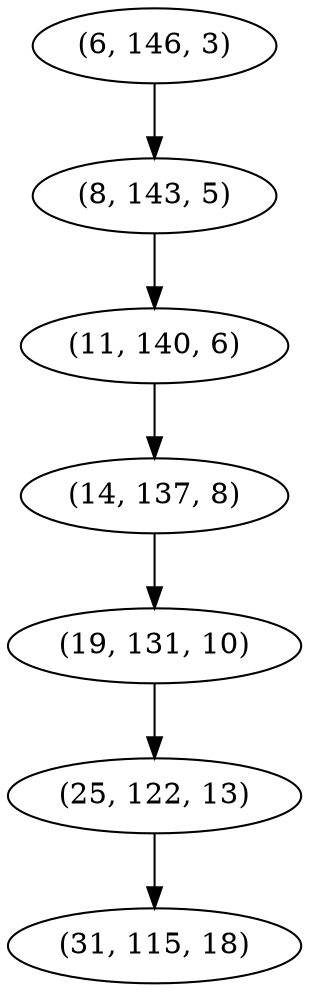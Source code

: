 digraph tree {
    "(6, 146, 3)";
    "(8, 143, 5)";
    "(11, 140, 6)";
    "(14, 137, 8)";
    "(19, 131, 10)";
    "(25, 122, 13)";
    "(31, 115, 18)";
    "(6, 146, 3)" -> "(8, 143, 5)";
    "(8, 143, 5)" -> "(11, 140, 6)";
    "(11, 140, 6)" -> "(14, 137, 8)";
    "(14, 137, 8)" -> "(19, 131, 10)";
    "(19, 131, 10)" -> "(25, 122, 13)";
    "(25, 122, 13)" -> "(31, 115, 18)";
}
